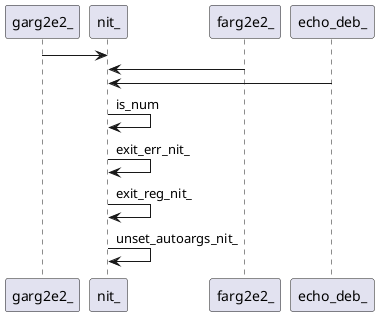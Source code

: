 @startuml rete
garg2e2_ -> nit_ 
farg2e2_ -> nit_
echo_deb_ -> nit_
nit_ -> nit_:is_num
nit_ -> nit_:exit_err_nit_
nit_ -> nit_:exit_reg_nit_
nit_ -> nit_:unset_autoargs_nit_
' {wrap_fn}
' fnn o-> nit_
' {body_fn}
@enduml